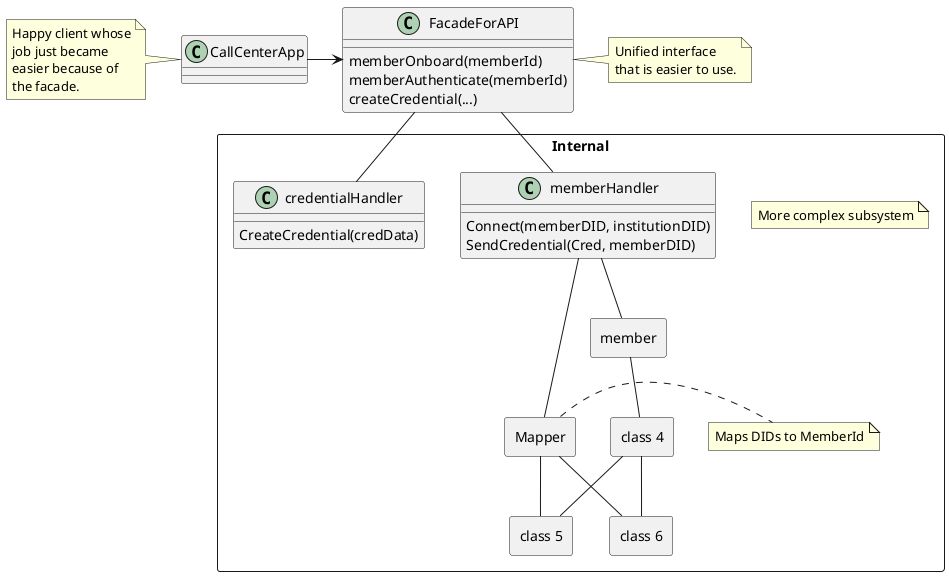 @startuml
class CallCenterApp
class FacadeForAPI {
  {method} memberOnboard(memberId)
  {method} memberAuthenticate(memberId)
  {method} createCredential(...)

}
CallCenterApp -> FacadeForAPI

package "Internal" <<rectangle>> {

note "More complex subsystem" as n1

FacadeForAPI -- "memberHandler"
FacadeForAPI -- "credentialHandler"

class memberHandler {
  {method} Connect(memberDID, institutionDID)
  {method} SendCredential(Cred, memberDID)
}

class "credentialHandler" {
  {method} CreateCredential(credData)

}

package "member" <<rectangle>> {
}

package "Mapper" <<rectangle>> {
}

package "class 4" <<rectangle>> {
}

package "class 5" <<rectangle>> {
}

package "class 6" <<rectangle>> {
}

"memberHandler" -- "member"
"memberHandler" -- "Mapper"
"member" -- "class 4"
"Mapper" -- "class 5"
"Mapper" -- "class 6"
"class 4" -- "class 5"
"class 4" -- "class 6"
note right of Mapper
  Maps DIDs to MemberId
end note

}


note left of CallCenterApp
  Happy client whose
  job just became
  easier because of
  the facade.
end note

note right of FacadeForAPI
Unified interface
that is easier to use.
end note
@enduml